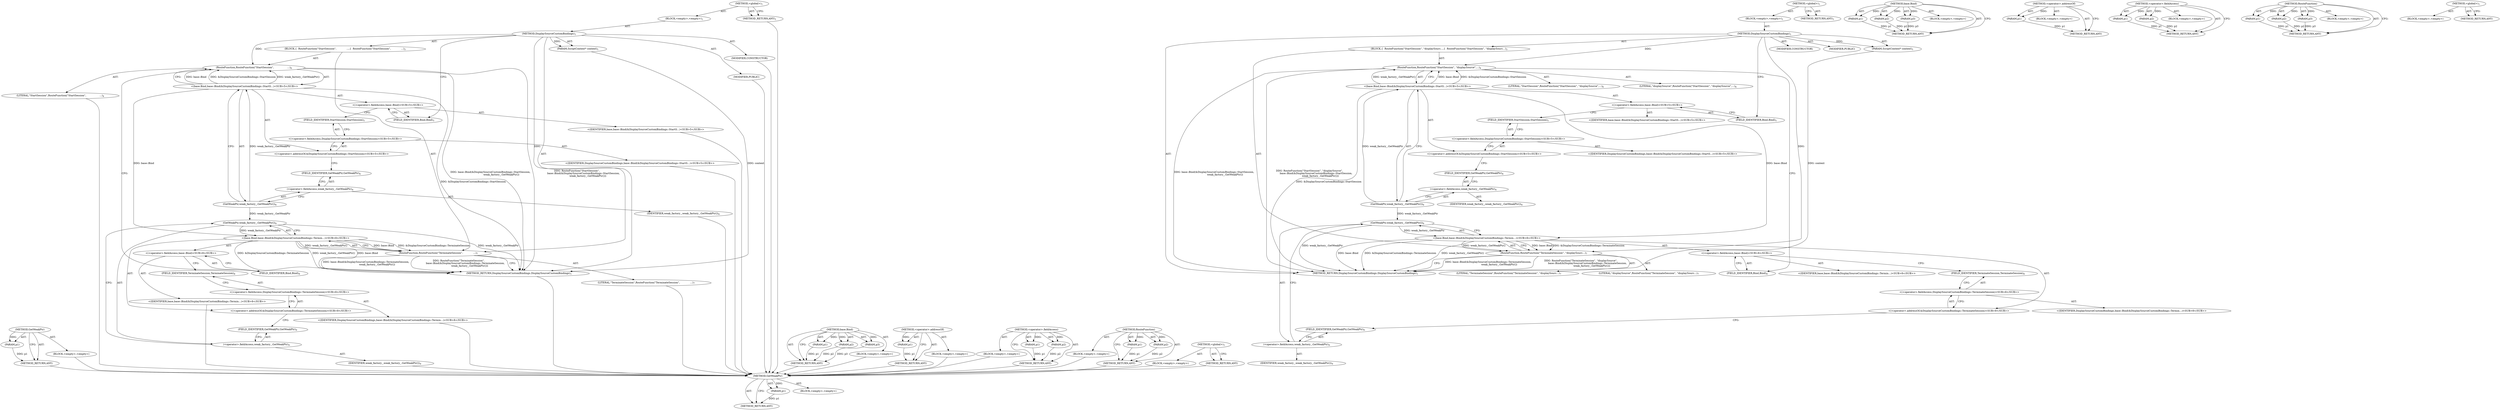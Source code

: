 digraph "&lt;global&gt;" {
vulnerable_86 [label=<(METHOD,GetWeakPtr)>];
vulnerable_87 [label=<(PARAM,p1)>];
vulnerable_88 [label=<(BLOCK,&lt;empty&gt;,&lt;empty&gt;)>];
vulnerable_89 [label=<(METHOD_RETURN,ANY)>];
vulnerable_6 [label=<(METHOD,&lt;global&gt;)<SUB>1</SUB>>];
vulnerable_7 [label=<(BLOCK,&lt;empty&gt;,&lt;empty&gt;)<SUB>1</SUB>>];
vulnerable_8 [label=<(METHOD,DisplaySourceCustomBindings)<SUB>1</SUB>>];
vulnerable_9 [label=<(PARAM,ScriptContext* context)<SUB>1</SUB>>];
vulnerable_10 [label=<(BLOCK,{
  RouteFunction(&quot;StartSession&quot;,
             ...,{
  RouteFunction(&quot;StartSession&quot;,
             ...)<SUB>3</SUB>>];
vulnerable_11 [label=<(RouteFunction,RouteFunction(&quot;StartSession&quot;,
                 ...)<SUB>4</SUB>>];
vulnerable_12 [label=<(LITERAL,&quot;StartSession&quot;,RouteFunction(&quot;StartSession&quot;,
                 ...)<SUB>4</SUB>>];
vulnerable_13 [label="<(base.Bind,base::Bind(&amp;DisplaySourceCustomBindings::StartS...)<SUB>5</SUB>>"];
vulnerable_14 [label="<(&lt;operator&gt;.fieldAccess,base::Bind)<SUB>5</SUB>>"];
vulnerable_15 [label="<(IDENTIFIER,base,base::Bind(&amp;DisplaySourceCustomBindings::StartS...)<SUB>5</SUB>>"];
vulnerable_16 [label=<(FIELD_IDENTIFIER,Bind,Bind)<SUB>5</SUB>>];
vulnerable_17 [label="<(&lt;operator&gt;.addressOf,&amp;DisplaySourceCustomBindings::StartSession)<SUB>5</SUB>>"];
vulnerable_18 [label="<(&lt;operator&gt;.fieldAccess,DisplaySourceCustomBindings::StartSession)<SUB>5</SUB>>"];
vulnerable_19 [label="<(IDENTIFIER,DisplaySourceCustomBindings,base::Bind(&amp;DisplaySourceCustomBindings::StartS...)<SUB>5</SUB>>"];
vulnerable_20 [label=<(FIELD_IDENTIFIER,StartSession,StartSession)<SUB>5</SUB>>];
vulnerable_21 [label=<(GetWeakPtr,weak_factory_.GetWeakPtr())<SUB>6</SUB>>];
vulnerable_22 [label=<(&lt;operator&gt;.fieldAccess,weak_factory_.GetWeakPtr)<SUB>6</SUB>>];
vulnerable_23 [label=<(IDENTIFIER,weak_factory_,weak_factory_.GetWeakPtr())<SUB>6</SUB>>];
vulnerable_24 [label=<(FIELD_IDENTIFIER,GetWeakPtr,GetWeakPtr)<SUB>6</SUB>>];
vulnerable_25 [label=<(RouteFunction,RouteFunction(&quot;TerminateSession&quot;,
             ...)<SUB>7</SUB>>];
vulnerable_26 [label=<(LITERAL,&quot;TerminateSession&quot;,RouteFunction(&quot;TerminateSession&quot;,
             ...)<SUB>7</SUB>>];
vulnerable_27 [label="<(base.Bind,base::Bind(&amp;DisplaySourceCustomBindings::Termin...)<SUB>8</SUB>>"];
vulnerable_28 [label="<(&lt;operator&gt;.fieldAccess,base::Bind)<SUB>8</SUB>>"];
vulnerable_29 [label="<(IDENTIFIER,base,base::Bind(&amp;DisplaySourceCustomBindings::Termin...)<SUB>8</SUB>>"];
vulnerable_30 [label=<(FIELD_IDENTIFIER,Bind,Bind)<SUB>8</SUB>>];
vulnerable_31 [label="<(&lt;operator&gt;.addressOf,&amp;DisplaySourceCustomBindings::TerminateSession)<SUB>8</SUB>>"];
vulnerable_32 [label="<(&lt;operator&gt;.fieldAccess,DisplaySourceCustomBindings::TerminateSession)<SUB>8</SUB>>"];
vulnerable_33 [label="<(IDENTIFIER,DisplaySourceCustomBindings,base::Bind(&amp;DisplaySourceCustomBindings::Termin...)<SUB>8</SUB>>"];
vulnerable_34 [label=<(FIELD_IDENTIFIER,TerminateSession,TerminateSession)<SUB>8</SUB>>];
vulnerable_35 [label=<(GetWeakPtr,weak_factory_.GetWeakPtr())<SUB>9</SUB>>];
vulnerable_36 [label=<(&lt;operator&gt;.fieldAccess,weak_factory_.GetWeakPtr)<SUB>9</SUB>>];
vulnerable_37 [label=<(IDENTIFIER,weak_factory_,weak_factory_.GetWeakPtr())<SUB>9</SUB>>];
vulnerable_38 [label=<(FIELD_IDENTIFIER,GetWeakPtr,GetWeakPtr)<SUB>9</SUB>>];
vulnerable_39 [label=<(MODIFIER,CONSTRUCTOR)>];
vulnerable_40 [label=<(MODIFIER,PUBLIC)>];
vulnerable_41 [label=<(METHOD_RETURN,DisplaySourceCustomBindings.DisplaySourceCustomBindings)<SUB>1</SUB>>];
vulnerable_43 [label=<(METHOD_RETURN,ANY)<SUB>1</SUB>>];
vulnerable_71 [label=<(METHOD,base.Bind)>];
vulnerable_72 [label=<(PARAM,p1)>];
vulnerable_73 [label=<(PARAM,p2)>];
vulnerable_74 [label=<(PARAM,p3)>];
vulnerable_75 [label=<(BLOCK,&lt;empty&gt;,&lt;empty&gt;)>];
vulnerable_76 [label=<(METHOD_RETURN,ANY)>];
vulnerable_82 [label=<(METHOD,&lt;operator&gt;.addressOf)>];
vulnerable_83 [label=<(PARAM,p1)>];
vulnerable_84 [label=<(BLOCK,&lt;empty&gt;,&lt;empty&gt;)>];
vulnerable_85 [label=<(METHOD_RETURN,ANY)>];
vulnerable_77 [label=<(METHOD,&lt;operator&gt;.fieldAccess)>];
vulnerable_78 [label=<(PARAM,p1)>];
vulnerable_79 [label=<(PARAM,p2)>];
vulnerable_80 [label=<(BLOCK,&lt;empty&gt;,&lt;empty&gt;)>];
vulnerable_81 [label=<(METHOD_RETURN,ANY)>];
vulnerable_66 [label=<(METHOD,RouteFunction)>];
vulnerable_67 [label=<(PARAM,p1)>];
vulnerable_68 [label=<(PARAM,p2)>];
vulnerable_69 [label=<(BLOCK,&lt;empty&gt;,&lt;empty&gt;)>];
vulnerable_70 [label=<(METHOD_RETURN,ANY)>];
vulnerable_60 [label=<(METHOD,&lt;global&gt;)<SUB>1</SUB>>];
vulnerable_61 [label=<(BLOCK,&lt;empty&gt;,&lt;empty&gt;)>];
vulnerable_62 [label=<(METHOD_RETURN,ANY)>];
fixed_91 [label=<(METHOD,GetWeakPtr)>];
fixed_92 [label=<(PARAM,p1)>];
fixed_93 [label=<(BLOCK,&lt;empty&gt;,&lt;empty&gt;)>];
fixed_94 [label=<(METHOD_RETURN,ANY)>];
fixed_6 [label=<(METHOD,&lt;global&gt;)<SUB>1</SUB>>];
fixed_7 [label=<(BLOCK,&lt;empty&gt;,&lt;empty&gt;)<SUB>1</SUB>>];
fixed_8 [label=<(METHOD,DisplaySourceCustomBindings)<SUB>1</SUB>>];
fixed_9 [label=<(PARAM,ScriptContext* context)<SUB>1</SUB>>];
fixed_10 [label=<(BLOCK,{
  RouteFunction(&quot;StartSession&quot;, &quot;displaySourc...,{
  RouteFunction(&quot;StartSession&quot;, &quot;displaySourc...)<SUB>3</SUB>>];
fixed_11 [label=<(RouteFunction,RouteFunction(&quot;StartSession&quot;, &quot;displaySource&quot;,
...)<SUB>4</SUB>>];
fixed_12 [label=<(LITERAL,&quot;StartSession&quot;,RouteFunction(&quot;StartSession&quot;, &quot;displaySource&quot;,
...)<SUB>4</SUB>>];
fixed_13 [label=<(LITERAL,&quot;displaySource&quot;,RouteFunction(&quot;StartSession&quot;, &quot;displaySource&quot;,
...)<SUB>4</SUB>>];
fixed_14 [label="<(base.Bind,base::Bind(&amp;DisplaySourceCustomBindings::StartS...)<SUB>5</SUB>>"];
fixed_15 [label="<(&lt;operator&gt;.fieldAccess,base::Bind)<SUB>5</SUB>>"];
fixed_16 [label="<(IDENTIFIER,base,base::Bind(&amp;DisplaySourceCustomBindings::StartS...)<SUB>5</SUB>>"];
fixed_17 [label=<(FIELD_IDENTIFIER,Bind,Bind)<SUB>5</SUB>>];
fixed_18 [label="<(&lt;operator&gt;.addressOf,&amp;DisplaySourceCustomBindings::StartSession)<SUB>5</SUB>>"];
fixed_19 [label="<(&lt;operator&gt;.fieldAccess,DisplaySourceCustomBindings::StartSession)<SUB>5</SUB>>"];
fixed_20 [label="<(IDENTIFIER,DisplaySourceCustomBindings,base::Bind(&amp;DisplaySourceCustomBindings::StartS...)<SUB>5</SUB>>"];
fixed_21 [label=<(FIELD_IDENTIFIER,StartSession,StartSession)<SUB>5</SUB>>];
fixed_22 [label=<(GetWeakPtr,weak_factory_.GetWeakPtr())<SUB>6</SUB>>];
fixed_23 [label=<(&lt;operator&gt;.fieldAccess,weak_factory_.GetWeakPtr)<SUB>6</SUB>>];
fixed_24 [label=<(IDENTIFIER,weak_factory_,weak_factory_.GetWeakPtr())<SUB>6</SUB>>];
fixed_25 [label=<(FIELD_IDENTIFIER,GetWeakPtr,GetWeakPtr)<SUB>6</SUB>>];
fixed_26 [label=<(RouteFunction,RouteFunction(&quot;TerminateSession&quot;, &quot;displaySourc...)<SUB>7</SUB>>];
fixed_27 [label=<(LITERAL,&quot;TerminateSession&quot;,RouteFunction(&quot;TerminateSession&quot;, &quot;displaySourc...)<SUB>7</SUB>>];
fixed_28 [label=<(LITERAL,&quot;displaySource&quot;,RouteFunction(&quot;TerminateSession&quot;, &quot;displaySourc...)<SUB>7</SUB>>];
fixed_29 [label="<(base.Bind,base::Bind(&amp;DisplaySourceCustomBindings::Termin...)<SUB>8</SUB>>"];
fixed_30 [label="<(&lt;operator&gt;.fieldAccess,base::Bind)<SUB>8</SUB>>"];
fixed_31 [label="<(IDENTIFIER,base,base::Bind(&amp;DisplaySourceCustomBindings::Termin...)<SUB>8</SUB>>"];
fixed_32 [label=<(FIELD_IDENTIFIER,Bind,Bind)<SUB>8</SUB>>];
fixed_33 [label="<(&lt;operator&gt;.addressOf,&amp;DisplaySourceCustomBindings::TerminateSession)<SUB>8</SUB>>"];
fixed_34 [label="<(&lt;operator&gt;.fieldAccess,DisplaySourceCustomBindings::TerminateSession)<SUB>8</SUB>>"];
fixed_35 [label="<(IDENTIFIER,DisplaySourceCustomBindings,base::Bind(&amp;DisplaySourceCustomBindings::Termin...)<SUB>8</SUB>>"];
fixed_36 [label=<(FIELD_IDENTIFIER,TerminateSession,TerminateSession)<SUB>8</SUB>>];
fixed_37 [label=<(GetWeakPtr,weak_factory_.GetWeakPtr())<SUB>9</SUB>>];
fixed_38 [label=<(&lt;operator&gt;.fieldAccess,weak_factory_.GetWeakPtr)<SUB>9</SUB>>];
fixed_39 [label=<(IDENTIFIER,weak_factory_,weak_factory_.GetWeakPtr())<SUB>9</SUB>>];
fixed_40 [label=<(FIELD_IDENTIFIER,GetWeakPtr,GetWeakPtr)<SUB>9</SUB>>];
fixed_41 [label=<(MODIFIER,CONSTRUCTOR)>];
fixed_42 [label=<(MODIFIER,PUBLIC)>];
fixed_43 [label=<(METHOD_RETURN,DisplaySourceCustomBindings.DisplaySourceCustomBindings)<SUB>1</SUB>>];
fixed_45 [label=<(METHOD_RETURN,ANY)<SUB>1</SUB>>];
fixed_76 [label=<(METHOD,base.Bind)>];
fixed_77 [label=<(PARAM,p1)>];
fixed_78 [label=<(PARAM,p2)>];
fixed_79 [label=<(PARAM,p3)>];
fixed_80 [label=<(BLOCK,&lt;empty&gt;,&lt;empty&gt;)>];
fixed_81 [label=<(METHOD_RETURN,ANY)>];
fixed_87 [label=<(METHOD,&lt;operator&gt;.addressOf)>];
fixed_88 [label=<(PARAM,p1)>];
fixed_89 [label=<(BLOCK,&lt;empty&gt;,&lt;empty&gt;)>];
fixed_90 [label=<(METHOD_RETURN,ANY)>];
fixed_82 [label=<(METHOD,&lt;operator&gt;.fieldAccess)>];
fixed_83 [label=<(PARAM,p1)>];
fixed_84 [label=<(PARAM,p2)>];
fixed_85 [label=<(BLOCK,&lt;empty&gt;,&lt;empty&gt;)>];
fixed_86 [label=<(METHOD_RETURN,ANY)>];
fixed_70 [label=<(METHOD,RouteFunction)>];
fixed_71 [label=<(PARAM,p1)>];
fixed_72 [label=<(PARAM,p2)>];
fixed_73 [label=<(PARAM,p3)>];
fixed_74 [label=<(BLOCK,&lt;empty&gt;,&lt;empty&gt;)>];
fixed_75 [label=<(METHOD_RETURN,ANY)>];
fixed_64 [label=<(METHOD,&lt;global&gt;)<SUB>1</SUB>>];
fixed_65 [label=<(BLOCK,&lt;empty&gt;,&lt;empty&gt;)>];
fixed_66 [label=<(METHOD_RETURN,ANY)>];
vulnerable_86 -> vulnerable_87  [key=0, label="AST: "];
vulnerable_86 -> vulnerable_87  [key=1, label="DDG: "];
vulnerable_86 -> vulnerable_88  [key=0, label="AST: "];
vulnerable_86 -> vulnerable_89  [key=0, label="AST: "];
vulnerable_86 -> vulnerable_89  [key=1, label="CFG: "];
vulnerable_87 -> vulnerable_89  [key=0, label="DDG: p1"];
vulnerable_88 -> fixed_91  [key=0];
vulnerable_89 -> fixed_91  [key=0];
vulnerable_6 -> vulnerable_7  [key=0, label="AST: "];
vulnerable_6 -> vulnerable_43  [key=0, label="AST: "];
vulnerable_6 -> vulnerable_43  [key=1, label="CFG: "];
vulnerable_7 -> vulnerable_8  [key=0, label="AST: "];
vulnerable_8 -> vulnerable_9  [key=0, label="AST: "];
vulnerable_8 -> vulnerable_9  [key=1, label="DDG: "];
vulnerable_8 -> vulnerable_10  [key=0, label="AST: "];
vulnerable_8 -> vulnerable_39  [key=0, label="AST: "];
vulnerable_8 -> vulnerable_40  [key=0, label="AST: "];
vulnerable_8 -> vulnerable_41  [key=0, label="AST: "];
vulnerable_8 -> vulnerable_16  [key=0, label="CFG: "];
vulnerable_8 -> vulnerable_11  [key=0, label="DDG: "];
vulnerable_8 -> vulnerable_25  [key=0, label="DDG: "];
vulnerable_9 -> vulnerable_41  [key=0, label="DDG: context"];
vulnerable_10 -> vulnerable_11  [key=0, label="AST: "];
vulnerable_10 -> vulnerable_25  [key=0, label="AST: "];
vulnerable_11 -> vulnerable_12  [key=0, label="AST: "];
vulnerable_11 -> vulnerable_13  [key=0, label="AST: "];
vulnerable_11 -> vulnerable_30  [key=0, label="CFG: "];
vulnerable_11 -> vulnerable_41  [key=0, label="DDG: base::Bind(&amp;DisplaySourceCustomBindings::StartSession,
                            weak_factory_.GetWeakPtr())"];
vulnerable_11 -> vulnerable_41  [key=1, label="DDG: RouteFunction(&quot;StartSession&quot;,
                 base::Bind(&amp;DisplaySourceCustomBindings::StartSession,
                            weak_factory_.GetWeakPtr()))"];
vulnerable_12 -> fixed_91  [key=0];
vulnerable_13 -> vulnerable_14  [key=0, label="AST: "];
vulnerable_13 -> vulnerable_17  [key=0, label="AST: "];
vulnerable_13 -> vulnerable_21  [key=0, label="AST: "];
vulnerable_13 -> vulnerable_11  [key=0, label="CFG: "];
vulnerable_13 -> vulnerable_11  [key=1, label="DDG: base::Bind"];
vulnerable_13 -> vulnerable_11  [key=2, label="DDG: &amp;DisplaySourceCustomBindings::StartSession"];
vulnerable_13 -> vulnerable_11  [key=3, label="DDG: weak_factory_.GetWeakPtr()"];
vulnerable_13 -> vulnerable_41  [key=0, label="DDG: &amp;DisplaySourceCustomBindings::StartSession"];
vulnerable_13 -> vulnerable_27  [key=0, label="DDG: base::Bind"];
vulnerable_14 -> vulnerable_15  [key=0, label="AST: "];
vulnerable_14 -> vulnerable_16  [key=0, label="AST: "];
vulnerable_14 -> vulnerable_20  [key=0, label="CFG: "];
vulnerable_15 -> fixed_91  [key=0];
vulnerable_16 -> vulnerable_14  [key=0, label="CFG: "];
vulnerable_17 -> vulnerable_18  [key=0, label="AST: "];
vulnerable_17 -> vulnerable_24  [key=0, label="CFG: "];
vulnerable_18 -> vulnerable_19  [key=0, label="AST: "];
vulnerable_18 -> vulnerable_20  [key=0, label="AST: "];
vulnerable_18 -> vulnerable_17  [key=0, label="CFG: "];
vulnerable_19 -> fixed_91  [key=0];
vulnerable_20 -> vulnerable_18  [key=0, label="CFG: "];
vulnerable_21 -> vulnerable_22  [key=0, label="AST: "];
vulnerable_21 -> vulnerable_13  [key=0, label="CFG: "];
vulnerable_21 -> vulnerable_13  [key=1, label="DDG: weak_factory_.GetWeakPtr"];
vulnerable_21 -> vulnerable_35  [key=0, label="DDG: weak_factory_.GetWeakPtr"];
vulnerable_22 -> vulnerable_23  [key=0, label="AST: "];
vulnerable_22 -> vulnerable_24  [key=0, label="AST: "];
vulnerable_22 -> vulnerable_21  [key=0, label="CFG: "];
vulnerable_23 -> fixed_91  [key=0];
vulnerable_24 -> vulnerable_22  [key=0, label="CFG: "];
vulnerable_25 -> vulnerable_26  [key=0, label="AST: "];
vulnerable_25 -> vulnerable_27  [key=0, label="AST: "];
vulnerable_25 -> vulnerable_41  [key=0, label="CFG: "];
vulnerable_25 -> vulnerable_41  [key=1, label="DDG: base::Bind(&amp;DisplaySourceCustomBindings::TerminateSession,
                            weak_factory_.GetWeakPtr())"];
vulnerable_25 -> vulnerable_41  [key=2, label="DDG: RouteFunction(&quot;TerminateSession&quot;,
                 base::Bind(&amp;DisplaySourceCustomBindings::TerminateSession,
                            weak_factory_.GetWeakPtr()))"];
vulnerable_26 -> fixed_91  [key=0];
vulnerable_27 -> vulnerable_28  [key=0, label="AST: "];
vulnerable_27 -> vulnerable_31  [key=0, label="AST: "];
vulnerable_27 -> vulnerable_35  [key=0, label="AST: "];
vulnerable_27 -> vulnerable_25  [key=0, label="CFG: "];
vulnerable_27 -> vulnerable_25  [key=1, label="DDG: base::Bind"];
vulnerable_27 -> vulnerable_25  [key=2, label="DDG: &amp;DisplaySourceCustomBindings::TerminateSession"];
vulnerable_27 -> vulnerable_25  [key=3, label="DDG: weak_factory_.GetWeakPtr()"];
vulnerable_27 -> vulnerable_41  [key=0, label="DDG: base::Bind"];
vulnerable_27 -> vulnerable_41  [key=1, label="DDG: &amp;DisplaySourceCustomBindings::TerminateSession"];
vulnerable_27 -> vulnerable_41  [key=2, label="DDG: weak_factory_.GetWeakPtr()"];
vulnerable_28 -> vulnerable_29  [key=0, label="AST: "];
vulnerable_28 -> vulnerable_30  [key=0, label="AST: "];
vulnerable_28 -> vulnerable_34  [key=0, label="CFG: "];
vulnerable_29 -> fixed_91  [key=0];
vulnerable_30 -> vulnerable_28  [key=0, label="CFG: "];
vulnerable_31 -> vulnerable_32  [key=0, label="AST: "];
vulnerable_31 -> vulnerable_38  [key=0, label="CFG: "];
vulnerable_32 -> vulnerable_33  [key=0, label="AST: "];
vulnerable_32 -> vulnerable_34  [key=0, label="AST: "];
vulnerable_32 -> vulnerable_31  [key=0, label="CFG: "];
vulnerable_33 -> fixed_91  [key=0];
vulnerable_34 -> vulnerable_32  [key=0, label="CFG: "];
vulnerable_35 -> vulnerable_36  [key=0, label="AST: "];
vulnerable_35 -> vulnerable_27  [key=0, label="CFG: "];
vulnerable_35 -> vulnerable_27  [key=1, label="DDG: weak_factory_.GetWeakPtr"];
vulnerable_35 -> vulnerable_41  [key=0, label="DDG: weak_factory_.GetWeakPtr"];
vulnerable_36 -> vulnerable_37  [key=0, label="AST: "];
vulnerable_36 -> vulnerable_38  [key=0, label="AST: "];
vulnerable_36 -> vulnerable_35  [key=0, label="CFG: "];
vulnerable_37 -> fixed_91  [key=0];
vulnerable_38 -> vulnerable_36  [key=0, label="CFG: "];
vulnerable_39 -> fixed_91  [key=0];
vulnerable_40 -> fixed_91  [key=0];
vulnerable_41 -> fixed_91  [key=0];
vulnerable_43 -> fixed_91  [key=0];
vulnerable_71 -> vulnerable_72  [key=0, label="AST: "];
vulnerable_71 -> vulnerable_72  [key=1, label="DDG: "];
vulnerable_71 -> vulnerable_75  [key=0, label="AST: "];
vulnerable_71 -> vulnerable_73  [key=0, label="AST: "];
vulnerable_71 -> vulnerable_73  [key=1, label="DDG: "];
vulnerable_71 -> vulnerable_76  [key=0, label="AST: "];
vulnerable_71 -> vulnerable_76  [key=1, label="CFG: "];
vulnerable_71 -> vulnerable_74  [key=0, label="AST: "];
vulnerable_71 -> vulnerable_74  [key=1, label="DDG: "];
vulnerable_72 -> vulnerable_76  [key=0, label="DDG: p1"];
vulnerable_73 -> vulnerable_76  [key=0, label="DDG: p2"];
vulnerable_74 -> vulnerable_76  [key=0, label="DDG: p3"];
vulnerable_75 -> fixed_91  [key=0];
vulnerable_76 -> fixed_91  [key=0];
vulnerable_82 -> vulnerable_83  [key=0, label="AST: "];
vulnerable_82 -> vulnerable_83  [key=1, label="DDG: "];
vulnerable_82 -> vulnerable_84  [key=0, label="AST: "];
vulnerable_82 -> vulnerable_85  [key=0, label="AST: "];
vulnerable_82 -> vulnerable_85  [key=1, label="CFG: "];
vulnerable_83 -> vulnerable_85  [key=0, label="DDG: p1"];
vulnerable_84 -> fixed_91  [key=0];
vulnerable_85 -> fixed_91  [key=0];
vulnerable_77 -> vulnerable_78  [key=0, label="AST: "];
vulnerable_77 -> vulnerable_78  [key=1, label="DDG: "];
vulnerable_77 -> vulnerable_80  [key=0, label="AST: "];
vulnerable_77 -> vulnerable_79  [key=0, label="AST: "];
vulnerable_77 -> vulnerable_79  [key=1, label="DDG: "];
vulnerable_77 -> vulnerable_81  [key=0, label="AST: "];
vulnerable_77 -> vulnerable_81  [key=1, label="CFG: "];
vulnerable_78 -> vulnerable_81  [key=0, label="DDG: p1"];
vulnerable_79 -> vulnerable_81  [key=0, label="DDG: p2"];
vulnerable_80 -> fixed_91  [key=0];
vulnerable_81 -> fixed_91  [key=0];
vulnerable_66 -> vulnerable_67  [key=0, label="AST: "];
vulnerable_66 -> vulnerable_67  [key=1, label="DDG: "];
vulnerable_66 -> vulnerable_69  [key=0, label="AST: "];
vulnerable_66 -> vulnerable_68  [key=0, label="AST: "];
vulnerable_66 -> vulnerable_68  [key=1, label="DDG: "];
vulnerable_66 -> vulnerable_70  [key=0, label="AST: "];
vulnerable_66 -> vulnerable_70  [key=1, label="CFG: "];
vulnerable_67 -> vulnerable_70  [key=0, label="DDG: p1"];
vulnerable_68 -> vulnerable_70  [key=0, label="DDG: p2"];
vulnerable_69 -> fixed_91  [key=0];
vulnerable_70 -> fixed_91  [key=0];
vulnerable_60 -> vulnerable_61  [key=0, label="AST: "];
vulnerable_60 -> vulnerable_62  [key=0, label="AST: "];
vulnerable_60 -> vulnerable_62  [key=1, label="CFG: "];
vulnerable_61 -> fixed_91  [key=0];
vulnerable_62 -> fixed_91  [key=0];
fixed_91 -> fixed_92  [key=0, label="AST: "];
fixed_91 -> fixed_92  [key=1, label="DDG: "];
fixed_91 -> fixed_93  [key=0, label="AST: "];
fixed_91 -> fixed_94  [key=0, label="AST: "];
fixed_91 -> fixed_94  [key=1, label="CFG: "];
fixed_92 -> fixed_94  [key=0, label="DDG: p1"];
fixed_6 -> fixed_7  [key=0, label="AST: "];
fixed_6 -> fixed_45  [key=0, label="AST: "];
fixed_6 -> fixed_45  [key=1, label="CFG: "];
fixed_7 -> fixed_8  [key=0, label="AST: "];
fixed_8 -> fixed_9  [key=0, label="AST: "];
fixed_8 -> fixed_9  [key=1, label="DDG: "];
fixed_8 -> fixed_10  [key=0, label="AST: "];
fixed_8 -> fixed_41  [key=0, label="AST: "];
fixed_8 -> fixed_42  [key=0, label="AST: "];
fixed_8 -> fixed_43  [key=0, label="AST: "];
fixed_8 -> fixed_17  [key=0, label="CFG: "];
fixed_8 -> fixed_11  [key=0, label="DDG: "];
fixed_8 -> fixed_26  [key=0, label="DDG: "];
fixed_9 -> fixed_43  [key=0, label="DDG: context"];
fixed_10 -> fixed_11  [key=0, label="AST: "];
fixed_10 -> fixed_26  [key=0, label="AST: "];
fixed_11 -> fixed_12  [key=0, label="AST: "];
fixed_11 -> fixed_13  [key=0, label="AST: "];
fixed_11 -> fixed_14  [key=0, label="AST: "];
fixed_11 -> fixed_32  [key=0, label="CFG: "];
fixed_11 -> fixed_43  [key=0, label="DDG: base::Bind(&amp;DisplaySourceCustomBindings::StartSession,
                            weak_factory_.GetWeakPtr())"];
fixed_11 -> fixed_43  [key=1, label="DDG: RouteFunction(&quot;StartSession&quot;, &quot;displaySource&quot;,
                 base::Bind(&amp;DisplaySourceCustomBindings::StartSession,
                            weak_factory_.GetWeakPtr()))"];
fixed_14 -> fixed_15  [key=0, label="AST: "];
fixed_14 -> fixed_18  [key=0, label="AST: "];
fixed_14 -> fixed_22  [key=0, label="AST: "];
fixed_14 -> fixed_11  [key=0, label="CFG: "];
fixed_14 -> fixed_11  [key=1, label="DDG: base::Bind"];
fixed_14 -> fixed_11  [key=2, label="DDG: &amp;DisplaySourceCustomBindings::StartSession"];
fixed_14 -> fixed_11  [key=3, label="DDG: weak_factory_.GetWeakPtr()"];
fixed_14 -> fixed_43  [key=0, label="DDG: &amp;DisplaySourceCustomBindings::StartSession"];
fixed_14 -> fixed_29  [key=0, label="DDG: base::Bind"];
fixed_15 -> fixed_16  [key=0, label="AST: "];
fixed_15 -> fixed_17  [key=0, label="AST: "];
fixed_15 -> fixed_21  [key=0, label="CFG: "];
fixed_17 -> fixed_15  [key=0, label="CFG: "];
fixed_18 -> fixed_19  [key=0, label="AST: "];
fixed_18 -> fixed_25  [key=0, label="CFG: "];
fixed_19 -> fixed_20  [key=0, label="AST: "];
fixed_19 -> fixed_21  [key=0, label="AST: "];
fixed_19 -> fixed_18  [key=0, label="CFG: "];
fixed_21 -> fixed_19  [key=0, label="CFG: "];
fixed_22 -> fixed_23  [key=0, label="AST: "];
fixed_22 -> fixed_14  [key=0, label="CFG: "];
fixed_22 -> fixed_14  [key=1, label="DDG: weak_factory_.GetWeakPtr"];
fixed_22 -> fixed_37  [key=0, label="DDG: weak_factory_.GetWeakPtr"];
fixed_23 -> fixed_24  [key=0, label="AST: "];
fixed_23 -> fixed_25  [key=0, label="AST: "];
fixed_23 -> fixed_22  [key=0, label="CFG: "];
fixed_25 -> fixed_23  [key=0, label="CFG: "];
fixed_26 -> fixed_27  [key=0, label="AST: "];
fixed_26 -> fixed_28  [key=0, label="AST: "];
fixed_26 -> fixed_29  [key=0, label="AST: "];
fixed_26 -> fixed_43  [key=0, label="CFG: "];
fixed_26 -> fixed_43  [key=1, label="DDG: base::Bind(&amp;DisplaySourceCustomBindings::TerminateSession,
                            weak_factory_.GetWeakPtr())"];
fixed_26 -> fixed_43  [key=2, label="DDG: RouteFunction(&quot;TerminateSession&quot;, &quot;displaySource&quot;,
                 base::Bind(&amp;DisplaySourceCustomBindings::TerminateSession,
                            weak_factory_.GetWeakPtr()))"];
fixed_29 -> fixed_30  [key=0, label="AST: "];
fixed_29 -> fixed_33  [key=0, label="AST: "];
fixed_29 -> fixed_37  [key=0, label="AST: "];
fixed_29 -> fixed_26  [key=0, label="CFG: "];
fixed_29 -> fixed_26  [key=1, label="DDG: base::Bind"];
fixed_29 -> fixed_26  [key=2, label="DDG: &amp;DisplaySourceCustomBindings::TerminateSession"];
fixed_29 -> fixed_26  [key=3, label="DDG: weak_factory_.GetWeakPtr()"];
fixed_29 -> fixed_43  [key=0, label="DDG: base::Bind"];
fixed_29 -> fixed_43  [key=1, label="DDG: &amp;DisplaySourceCustomBindings::TerminateSession"];
fixed_29 -> fixed_43  [key=2, label="DDG: weak_factory_.GetWeakPtr()"];
fixed_30 -> fixed_31  [key=0, label="AST: "];
fixed_30 -> fixed_32  [key=0, label="AST: "];
fixed_30 -> fixed_36  [key=0, label="CFG: "];
fixed_32 -> fixed_30  [key=0, label="CFG: "];
fixed_33 -> fixed_34  [key=0, label="AST: "];
fixed_33 -> fixed_40  [key=0, label="CFG: "];
fixed_34 -> fixed_35  [key=0, label="AST: "];
fixed_34 -> fixed_36  [key=0, label="AST: "];
fixed_34 -> fixed_33  [key=0, label="CFG: "];
fixed_36 -> fixed_34  [key=0, label="CFG: "];
fixed_37 -> fixed_38  [key=0, label="AST: "];
fixed_37 -> fixed_29  [key=0, label="CFG: "];
fixed_37 -> fixed_29  [key=1, label="DDG: weak_factory_.GetWeakPtr"];
fixed_37 -> fixed_43  [key=0, label="DDG: weak_factory_.GetWeakPtr"];
fixed_38 -> fixed_39  [key=0, label="AST: "];
fixed_38 -> fixed_40  [key=0, label="AST: "];
fixed_38 -> fixed_37  [key=0, label="CFG: "];
fixed_40 -> fixed_38  [key=0, label="CFG: "];
fixed_76 -> fixed_77  [key=0, label="AST: "];
fixed_76 -> fixed_77  [key=1, label="DDG: "];
fixed_76 -> fixed_80  [key=0, label="AST: "];
fixed_76 -> fixed_78  [key=0, label="AST: "];
fixed_76 -> fixed_78  [key=1, label="DDG: "];
fixed_76 -> fixed_81  [key=0, label="AST: "];
fixed_76 -> fixed_81  [key=1, label="CFG: "];
fixed_76 -> fixed_79  [key=0, label="AST: "];
fixed_76 -> fixed_79  [key=1, label="DDG: "];
fixed_77 -> fixed_81  [key=0, label="DDG: p1"];
fixed_78 -> fixed_81  [key=0, label="DDG: p2"];
fixed_79 -> fixed_81  [key=0, label="DDG: p3"];
fixed_87 -> fixed_88  [key=0, label="AST: "];
fixed_87 -> fixed_88  [key=1, label="DDG: "];
fixed_87 -> fixed_89  [key=0, label="AST: "];
fixed_87 -> fixed_90  [key=0, label="AST: "];
fixed_87 -> fixed_90  [key=1, label="CFG: "];
fixed_88 -> fixed_90  [key=0, label="DDG: p1"];
fixed_82 -> fixed_83  [key=0, label="AST: "];
fixed_82 -> fixed_83  [key=1, label="DDG: "];
fixed_82 -> fixed_85  [key=0, label="AST: "];
fixed_82 -> fixed_84  [key=0, label="AST: "];
fixed_82 -> fixed_84  [key=1, label="DDG: "];
fixed_82 -> fixed_86  [key=0, label="AST: "];
fixed_82 -> fixed_86  [key=1, label="CFG: "];
fixed_83 -> fixed_86  [key=0, label="DDG: p1"];
fixed_84 -> fixed_86  [key=0, label="DDG: p2"];
fixed_70 -> fixed_71  [key=0, label="AST: "];
fixed_70 -> fixed_71  [key=1, label="DDG: "];
fixed_70 -> fixed_74  [key=0, label="AST: "];
fixed_70 -> fixed_72  [key=0, label="AST: "];
fixed_70 -> fixed_72  [key=1, label="DDG: "];
fixed_70 -> fixed_75  [key=0, label="AST: "];
fixed_70 -> fixed_75  [key=1, label="CFG: "];
fixed_70 -> fixed_73  [key=0, label="AST: "];
fixed_70 -> fixed_73  [key=1, label="DDG: "];
fixed_71 -> fixed_75  [key=0, label="DDG: p1"];
fixed_72 -> fixed_75  [key=0, label="DDG: p2"];
fixed_73 -> fixed_75  [key=0, label="DDG: p3"];
fixed_64 -> fixed_65  [key=0, label="AST: "];
fixed_64 -> fixed_66  [key=0, label="AST: "];
fixed_64 -> fixed_66  [key=1, label="CFG: "];
}
